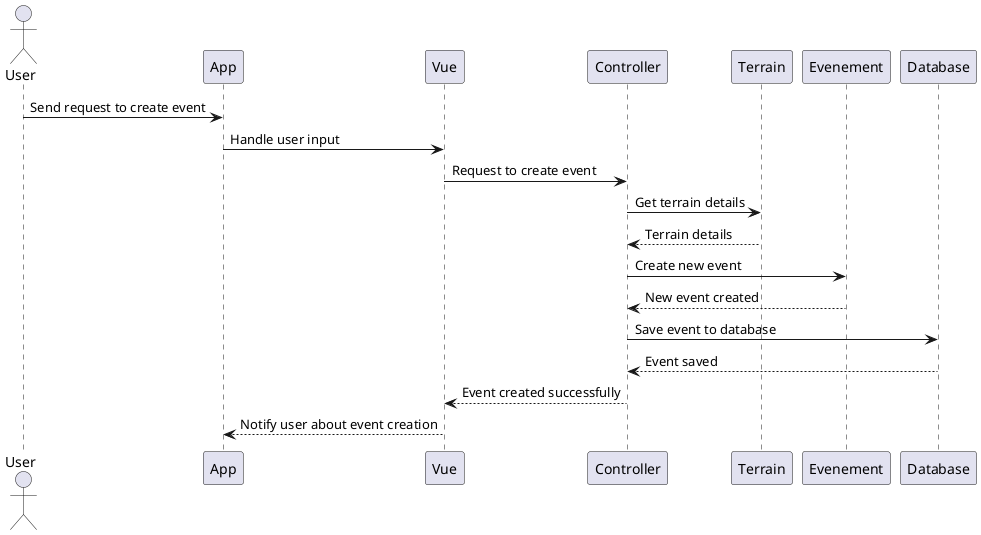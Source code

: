 @startuml diagsec

actor User
participant App
participant Vue
participant Controller
participant Terrain
participant Evenement
participant Database

User -> App: Send request to create event
App -> Vue: Handle user input
Vue -> Controller: Request to create event
Controller -> Terrain: Get terrain details
Terrain --> Controller: Terrain details
Controller -> Evenement: Create new event
Evenement --> Controller: New event created
Controller -> Database: Save event to database
Database --> Controller: Event saved
Controller --> Vue: Event created successfully
Vue --> App: Notify user about event creation

@enduml
